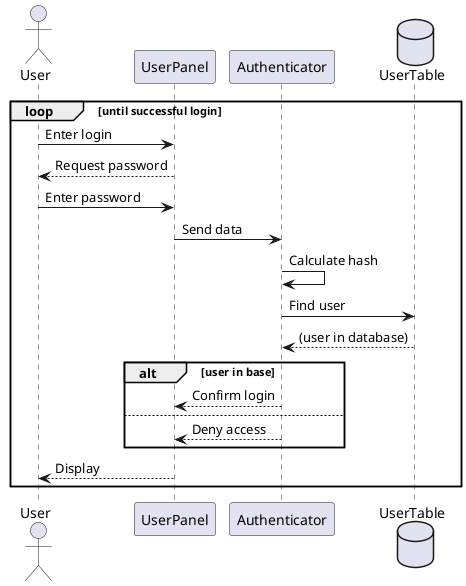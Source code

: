 @startuml
'https://plantuml.com/sequence-diagram

actor User
participant UserPanel
participant Authenticator
database UserTable
loop  until successful login
User -> UserPanel: Enter login
UserPanel --> User: Request password

User -> UserPanel: Enter password
UserPanel -> Authenticator: Send data
Authenticator -> Authenticator: Calculate hash
Authenticator -> UserTable: Find user
return (user in database)
alt user in base
    Authenticator --> UserPanel: Confirm login
else
    Authenticator --> UserPanel: Deny access
end
UserPanel --> User: Display
end

@enduml